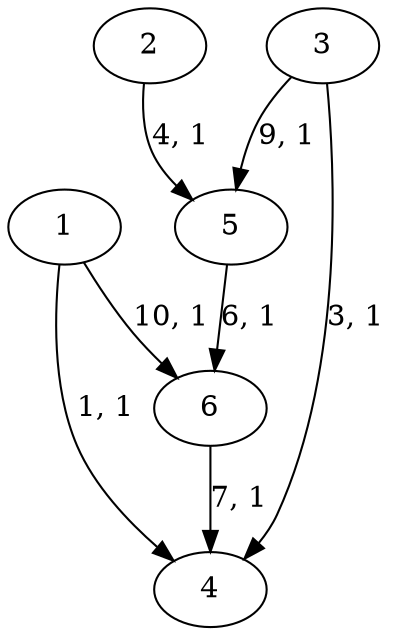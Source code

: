 digraph {
	1
	2
	3
	4
	5
	6
	1 -> 4 [label="1, 1"]
	3 -> 4 [label="3, 1"]
	2 -> 5 [label="4, 1"]
	5 -> 6 [label="6, 1"]
	6 -> 4 [label="7, 1"]
	3 -> 5 [label="9, 1"]
	1 -> 6 [label="10, 1"]
}
